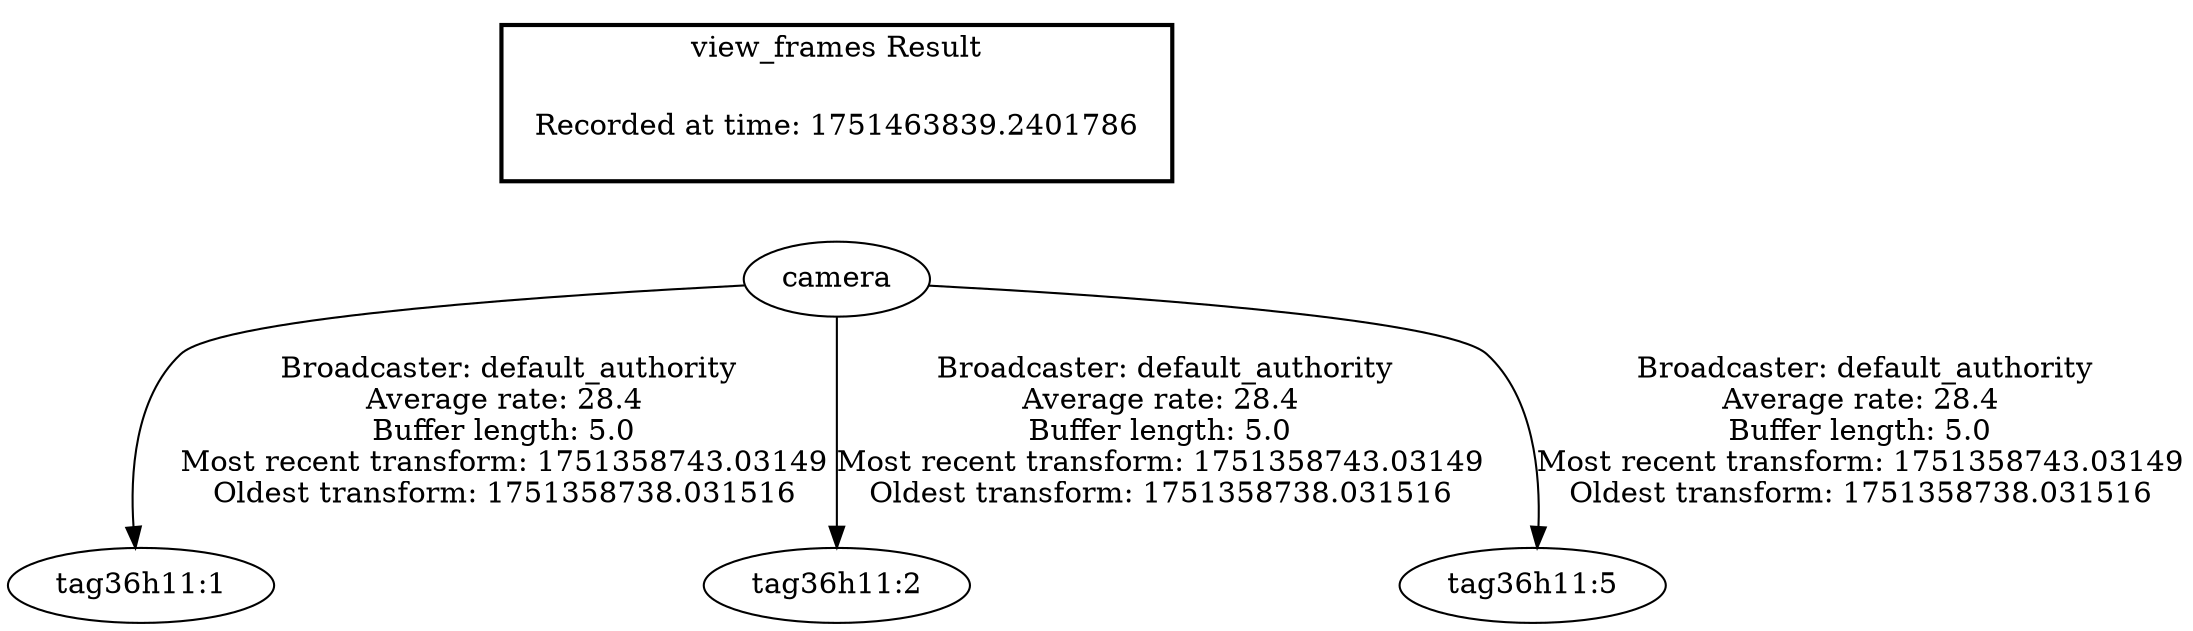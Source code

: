 digraph G {
"camera" -> "tag36h11:1"[label=" Broadcaster: default_authority\nAverage rate: 28.4\nBuffer length: 5.0\nMost recent transform: 1751358743.03149\nOldest transform: 1751358738.031516\n"];
"camera" -> "tag36h11:2"[label=" Broadcaster: default_authority\nAverage rate: 28.4\nBuffer length: 5.0\nMost recent transform: 1751358743.03149\nOldest transform: 1751358738.031516\n"];
"camera" -> "tag36h11:5"[label=" Broadcaster: default_authority\nAverage rate: 28.4\nBuffer length: 5.0\nMost recent transform: 1751358743.03149\nOldest transform: 1751358738.031516\n"];
edge [style=invis];
 subgraph cluster_legend { style=bold; color=black; label ="view_frames Result";
"Recorded at time: 1751463839.2401786"[ shape=plaintext ] ;
}->"camera";
}
